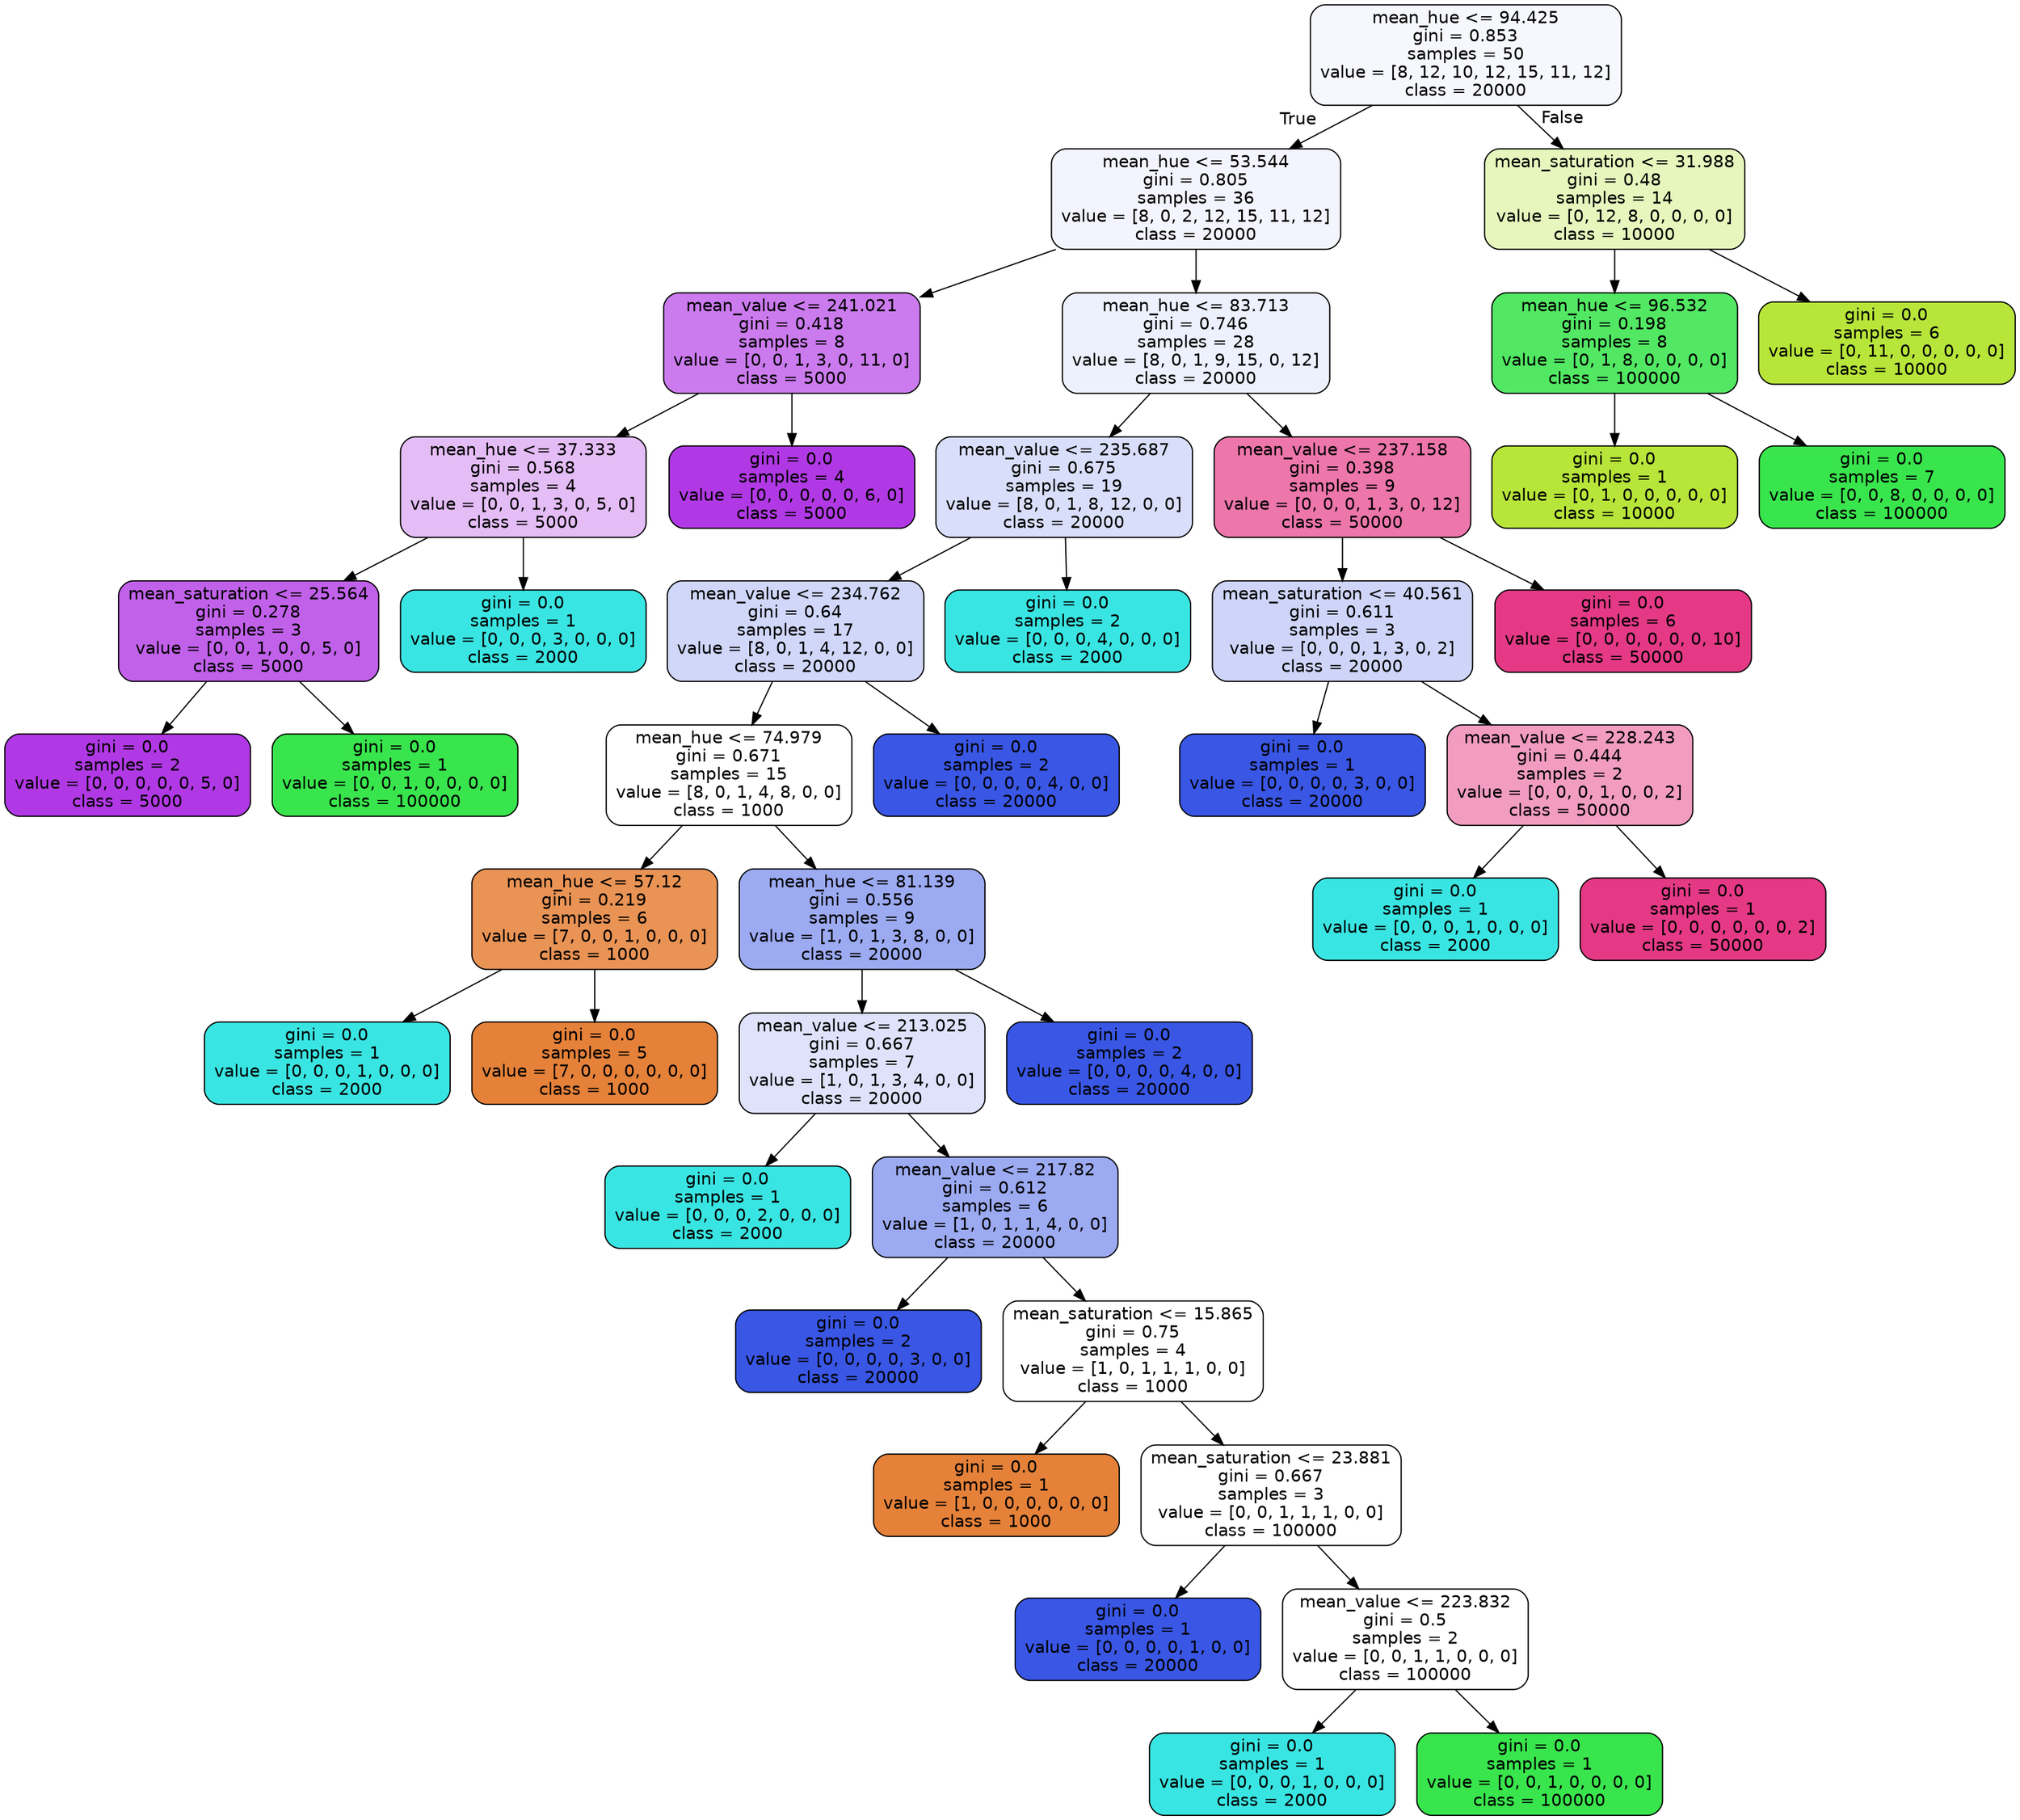 digraph Tree {
node [shape=box, style="filled, rounded", color="black", fontname="helvetica"] ;
edge [fontname="helvetica"] ;
0 [label="mean_hue <= 94.425\ngini = 0.853\nsamples = 50\nvalue = [8, 12, 10, 12, 15, 11, 12]\nclass = 20000", fillcolor="#f6f8fe"] ;
1 [label="mean_hue <= 53.544\ngini = 0.805\nsamples = 36\nvalue = [8, 0, 2, 12, 15, 11, 12]\nclass = 20000", fillcolor="#f3f4fd"] ;
0 -> 1 [labeldistance=2.5, labelangle=45, headlabel="True"] ;
2 [label="mean_value <= 241.021\ngini = 0.418\nsamples = 8\nvalue = [0, 0, 1, 3, 0, 11, 0]\nclass = 5000", fillcolor="#cb7bee"] ;
1 -> 2 ;
3 [label="mean_hue <= 37.333\ngini = 0.568\nsamples = 4\nvalue = [0, 0, 1, 3, 0, 5, 0]\nclass = 5000", fillcolor="#e5bdf6"] ;
2 -> 3 ;
4 [label="mean_saturation <= 25.564\ngini = 0.278\nsamples = 3\nvalue = [0, 0, 1, 0, 0, 5, 0]\nclass = 5000", fillcolor="#c161ea"] ;
3 -> 4 ;
5 [label="gini = 0.0\nsamples = 2\nvalue = [0, 0, 0, 0, 0, 5, 0]\nclass = 5000", fillcolor="#b139e5"] ;
4 -> 5 ;
6 [label="gini = 0.0\nsamples = 1\nvalue = [0, 0, 1, 0, 0, 0, 0]\nclass = 100000", fillcolor="#39e54d"] ;
4 -> 6 ;
7 [label="gini = 0.0\nsamples = 1\nvalue = [0, 0, 0, 3, 0, 0, 0]\nclass = 2000", fillcolor="#39e5e2"] ;
3 -> 7 ;
8 [label="gini = 0.0\nsamples = 4\nvalue = [0, 0, 0, 0, 0, 6, 0]\nclass = 5000", fillcolor="#b139e5"] ;
2 -> 8 ;
9 [label="mean_hue <= 83.713\ngini = 0.746\nsamples = 28\nvalue = [8, 0, 1, 9, 15, 0, 12]\nclass = 20000", fillcolor="#edf0fd"] ;
1 -> 9 ;
10 [label="mean_value <= 235.687\ngini = 0.675\nsamples = 19\nvalue = [8, 0, 1, 8, 12, 0, 0]\nclass = 20000", fillcolor="#d9dffa"] ;
9 -> 10 ;
11 [label="mean_value <= 234.762\ngini = 0.64\nsamples = 17\nvalue = [8, 0, 1, 4, 12, 0, 0]\nclass = 20000", fillcolor="#d0d7f9"] ;
10 -> 11 ;
12 [label="mean_hue <= 74.979\ngini = 0.671\nsamples = 15\nvalue = [8, 0, 1, 4, 8, 0, 0]\nclass = 1000", fillcolor="#ffffff"] ;
11 -> 12 ;
13 [label="mean_hue <= 57.12\ngini = 0.219\nsamples = 6\nvalue = [7, 0, 0, 1, 0, 0, 0]\nclass = 1000", fillcolor="#e99355"] ;
12 -> 13 ;
14 [label="gini = 0.0\nsamples = 1\nvalue = [0, 0, 0, 1, 0, 0, 0]\nclass = 2000", fillcolor="#39e5e2"] ;
13 -> 14 ;
15 [label="gini = 0.0\nsamples = 5\nvalue = [7, 0, 0, 0, 0, 0, 0]\nclass = 1000", fillcolor="#e58139"] ;
13 -> 15 ;
16 [label="mean_hue <= 81.139\ngini = 0.556\nsamples = 9\nvalue = [1, 0, 1, 3, 8, 0, 0]\nclass = 20000", fillcolor="#9caaf2"] ;
12 -> 16 ;
17 [label="mean_value <= 213.025\ngini = 0.667\nsamples = 7\nvalue = [1, 0, 1, 3, 4, 0, 0]\nclass = 20000", fillcolor="#dee3fb"] ;
16 -> 17 ;
18 [label="gini = 0.0\nsamples = 1\nvalue = [0, 0, 0, 2, 0, 0, 0]\nclass = 2000", fillcolor="#39e5e2"] ;
17 -> 18 ;
19 [label="mean_value <= 217.82\ngini = 0.612\nsamples = 6\nvalue = [1, 0, 1, 1, 4, 0, 0]\nclass = 20000", fillcolor="#9caaf2"] ;
17 -> 19 ;
20 [label="gini = 0.0\nsamples = 2\nvalue = [0, 0, 0, 0, 3, 0, 0]\nclass = 20000", fillcolor="#3956e5"] ;
19 -> 20 ;
21 [label="mean_saturation <= 15.865\ngini = 0.75\nsamples = 4\nvalue = [1, 0, 1, 1, 1, 0, 0]\nclass = 1000", fillcolor="#ffffff"] ;
19 -> 21 ;
22 [label="gini = 0.0\nsamples = 1\nvalue = [1, 0, 0, 0, 0, 0, 0]\nclass = 1000", fillcolor="#e58139"] ;
21 -> 22 ;
23 [label="mean_saturation <= 23.881\ngini = 0.667\nsamples = 3\nvalue = [0, 0, 1, 1, 1, 0, 0]\nclass = 100000", fillcolor="#ffffff"] ;
21 -> 23 ;
24 [label="gini = 0.0\nsamples = 1\nvalue = [0, 0, 0, 0, 1, 0, 0]\nclass = 20000", fillcolor="#3956e5"] ;
23 -> 24 ;
25 [label="mean_value <= 223.832\ngini = 0.5\nsamples = 2\nvalue = [0, 0, 1, 1, 0, 0, 0]\nclass = 100000", fillcolor="#ffffff"] ;
23 -> 25 ;
26 [label="gini = 0.0\nsamples = 1\nvalue = [0, 0, 0, 1, 0, 0, 0]\nclass = 2000", fillcolor="#39e5e2"] ;
25 -> 26 ;
27 [label="gini = 0.0\nsamples = 1\nvalue = [0, 0, 1, 0, 0, 0, 0]\nclass = 100000", fillcolor="#39e54d"] ;
25 -> 27 ;
28 [label="gini = 0.0\nsamples = 2\nvalue = [0, 0, 0, 0, 4, 0, 0]\nclass = 20000", fillcolor="#3956e5"] ;
16 -> 28 ;
29 [label="gini = 0.0\nsamples = 2\nvalue = [0, 0, 0, 0, 4, 0, 0]\nclass = 20000", fillcolor="#3956e5"] ;
11 -> 29 ;
30 [label="gini = 0.0\nsamples = 2\nvalue = [0, 0, 0, 4, 0, 0, 0]\nclass = 2000", fillcolor="#39e5e2"] ;
10 -> 30 ;
31 [label="mean_value <= 237.158\ngini = 0.398\nsamples = 9\nvalue = [0, 0, 0, 1, 3, 0, 12]\nclass = 50000", fillcolor="#ed76ab"] ;
9 -> 31 ;
32 [label="mean_saturation <= 40.561\ngini = 0.611\nsamples = 3\nvalue = [0, 0, 0, 1, 3, 0, 2]\nclass = 20000", fillcolor="#ced5f8"] ;
31 -> 32 ;
33 [label="gini = 0.0\nsamples = 1\nvalue = [0, 0, 0, 0, 3, 0, 0]\nclass = 20000", fillcolor="#3956e5"] ;
32 -> 33 ;
34 [label="mean_value <= 228.243\ngini = 0.444\nsamples = 2\nvalue = [0, 0, 0, 1, 0, 0, 2]\nclass = 50000", fillcolor="#f29cc2"] ;
32 -> 34 ;
35 [label="gini = 0.0\nsamples = 1\nvalue = [0, 0, 0, 1, 0, 0, 0]\nclass = 2000", fillcolor="#39e5e2"] ;
34 -> 35 ;
36 [label="gini = 0.0\nsamples = 1\nvalue = [0, 0, 0, 0, 0, 0, 2]\nclass = 50000", fillcolor="#e53986"] ;
34 -> 36 ;
37 [label="gini = 0.0\nsamples = 6\nvalue = [0, 0, 0, 0, 0, 0, 10]\nclass = 50000", fillcolor="#e53986"] ;
31 -> 37 ;
38 [label="mean_saturation <= 31.988\ngini = 0.48\nsamples = 14\nvalue = [0, 12, 8, 0, 0, 0, 0]\nclass = 10000", fillcolor="#e7f6bd"] ;
0 -> 38 [labeldistance=2.5, labelangle=-45, headlabel="False"] ;
39 [label="mean_hue <= 96.532\ngini = 0.198\nsamples = 8\nvalue = [0, 1, 8, 0, 0, 0, 0]\nclass = 100000", fillcolor="#52e863"] ;
38 -> 39 ;
40 [label="gini = 0.0\nsamples = 1\nvalue = [0, 1, 0, 0, 0, 0, 0]\nclass = 10000", fillcolor="#b7e539"] ;
39 -> 40 ;
41 [label="gini = 0.0\nsamples = 7\nvalue = [0, 0, 8, 0, 0, 0, 0]\nclass = 100000", fillcolor="#39e54d"] ;
39 -> 41 ;
42 [label="gini = 0.0\nsamples = 6\nvalue = [0, 11, 0, 0, 0, 0, 0]\nclass = 10000", fillcolor="#b7e539"] ;
38 -> 42 ;
}